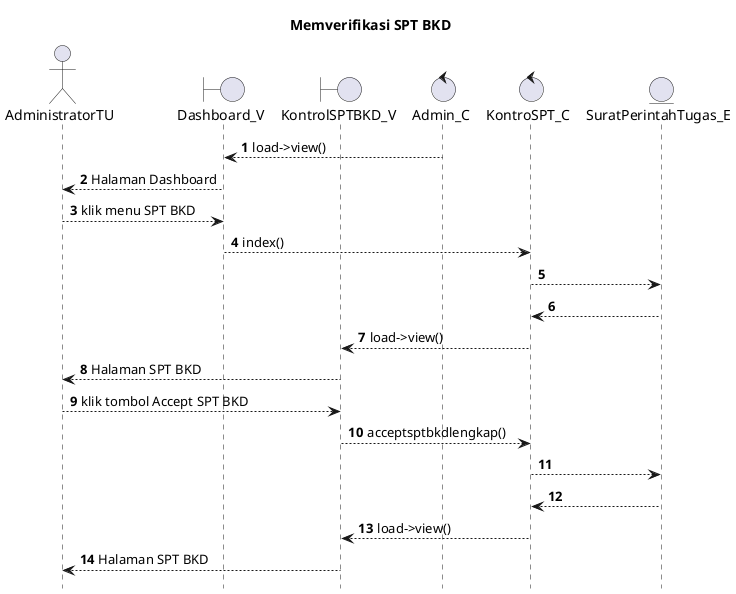 @startuml

autonumber
hide footbox
title Memverifikasi SPT BKD

Actor AdministratorTU
boundary Dashboard_V
boundary KontrolSPTBKD_V
control Admin_C
control KontroSPT_C
Entity SuratPerintahTugas_E

Admin_C --> Dashboard_V: load->view()
Dashboard_V --> AdministratorTU: Halaman Dashboard
AdministratorTU --> Dashboard_V: klik menu SPT BKD
Dashboard_V --> KontroSPT_C: index()
KontroSPT_C --> SuratPerintahTugas_E:
    
    SuratPerintahTugas_E --> KontroSPT_C:
    KontroSPT_C --> KontrolSPTBKD_V: load->view()
    KontrolSPTBKD_V --> AdministratorTU: Halaman SPT BKD

AdministratorTU --> KontrolSPTBKD_V: klik tombol Accept SPT BKD
KontrolSPTBKD_V --> KontroSPT_C: acceptsptbkdlengkap()
KontroSPT_C --> SuratPerintahTugas_E:
   
    SuratPerintahTugas_E --> KontroSPT_C:
    KontroSPT_C --> KontrolSPTBKD_V: load->view()
    KontrolSPTBKD_V --> AdministratorTU: Halaman SPT BKD

@enduml